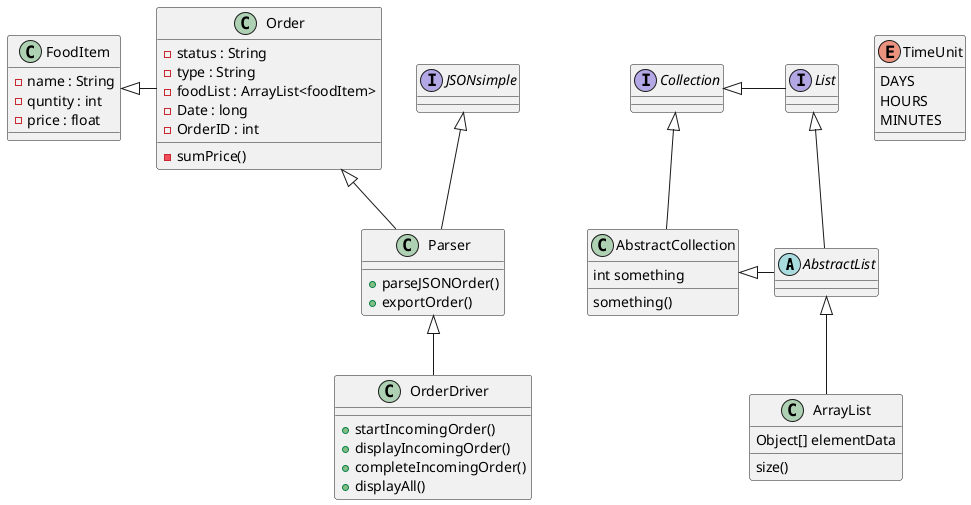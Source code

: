 @startuml
'https://plantuml.com/class-diagram

abstract class AbstractList
abstract AbstractCollection
class Parser
class FoodItem
class Order
class OrderDriver
interface List
interface Collection
interface JSONsimple


JSONsimple <|-- Parser
Order <|-- Parser
FoodItem <|- Order
Parser <|-- OrderDriver

List <|-- AbstractList
Collection <|-- AbstractCollection

Collection <|- List
AbstractCollection <|- AbstractList
AbstractList <|-- ArrayList

class ArrayList {
Object[] elementData
size()
}

enum TimeUnit {
DAYS
HOURS
MINUTES
}

class AbstractCollection {
int something
something()
}

class FoodItem {
- name : String
- quntity : int
- price : float
}

class Order {
- status : String
- type : String
- foodList : ArrayList<foodItem>
- Date : long
- OrderID : int
- sumPrice()
}

class Parser {
+ parseJSONOrder()
+ exportOrder()
}

class OrderDriver {

+ startIncomingOrder()
+ displayIncomingOrder()
+ completeIncomingOrder()
+ displayAll()
}


@enduml